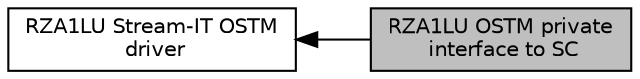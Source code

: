 digraph "RZA1LU OSTM private interface to SC"
{
  edge [fontname="Helvetica",fontsize="10",labelfontname="Helvetica",labelfontsize="10"];
  node [fontname="Helvetica",fontsize="10",shape=box];
  rankdir=LR;
  Node2 [label="RZA1LU Stream-IT OSTM\l driver",height=0.2,width=0.4,color="black", fillcolor="white", style="filled",URL="$d3/dcb/group__SSGSTARC__37__OSTM__DRIVER.html",tooltip="This interface provides access to the OSTM peripheral See OSTM High Level Driver API for details."];
  Node1 [label="RZA1LU OSTM private\l interface to SC",height=0.2,width=0.4,color="black", fillcolor="grey75", style="filled", fontcolor="black",tooltip="Manages the private interface between the driver and SC."];
  Node2->Node1 [shape=plaintext, dir="back", style="solid"];
}
